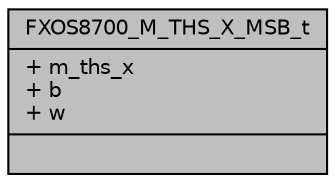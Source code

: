 digraph "FXOS8700_M_THS_X_MSB_t"
{
  edge [fontname="Helvetica",fontsize="10",labelfontname="Helvetica",labelfontsize="10"];
  node [fontname="Helvetica",fontsize="10",shape=record];
  Node1 [label="{FXOS8700_M_THS_X_MSB_t\n|+ m_ths_x\l+ b\l+ w\l|}",height=0.2,width=0.4,color="black", fillcolor="grey75", style="filled", fontcolor="black"];
}
